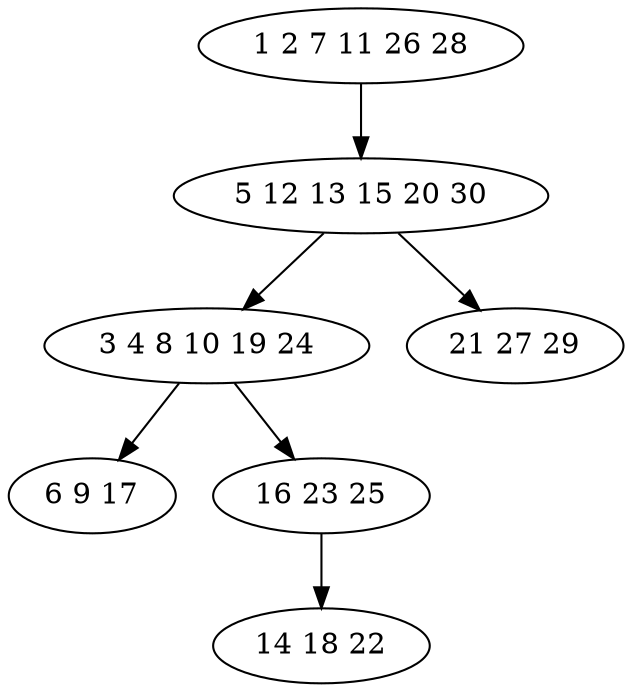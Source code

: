 digraph true_tree {
	"0" -> "1"
	"1" -> "2"
	"1" -> "3"
	"2" -> "4"
	"2" -> "5"
	"5" -> "6"
	"0" [label="1 2 7 11 26 28"];
	"1" [label="5 12 13 15 20 30"];
	"2" [label="3 4 8 10 19 24"];
	"3" [label="21 27 29"];
	"4" [label="6 9 17"];
	"5" [label="16 23 25"];
	"6" [label="14 18 22"];
}
